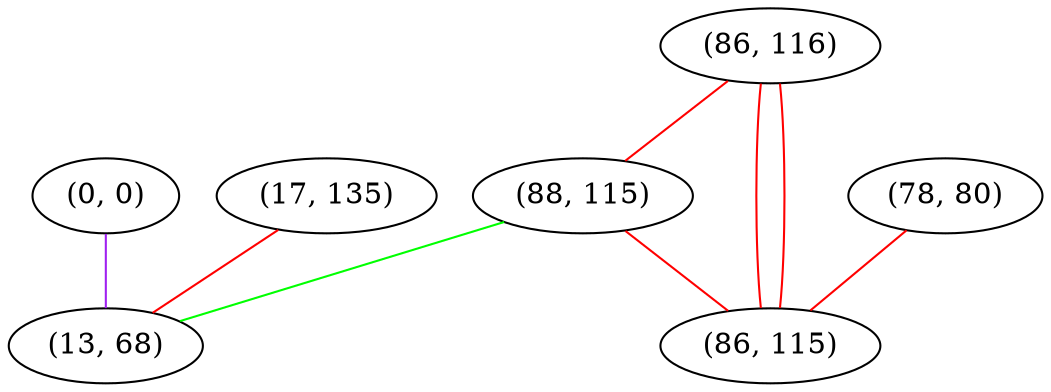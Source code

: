graph "" {
"(86, 116)";
"(88, 115)";
"(0, 0)";
"(78, 80)";
"(17, 135)";
"(13, 68)";
"(86, 115)";
"(86, 116)" -- "(86, 115)"  [color=red, key=0, weight=1];
"(86, 116)" -- "(86, 115)"  [color=red, key=1, weight=1];
"(86, 116)" -- "(88, 115)"  [color=red, key=0, weight=1];
"(88, 115)" -- "(86, 115)"  [color=red, key=0, weight=1];
"(88, 115)" -- "(13, 68)"  [color=green, key=0, weight=2];
"(0, 0)" -- "(13, 68)"  [color=purple, key=0, weight=4];
"(78, 80)" -- "(86, 115)"  [color=red, key=0, weight=1];
"(17, 135)" -- "(13, 68)"  [color=red, key=0, weight=1];
}
